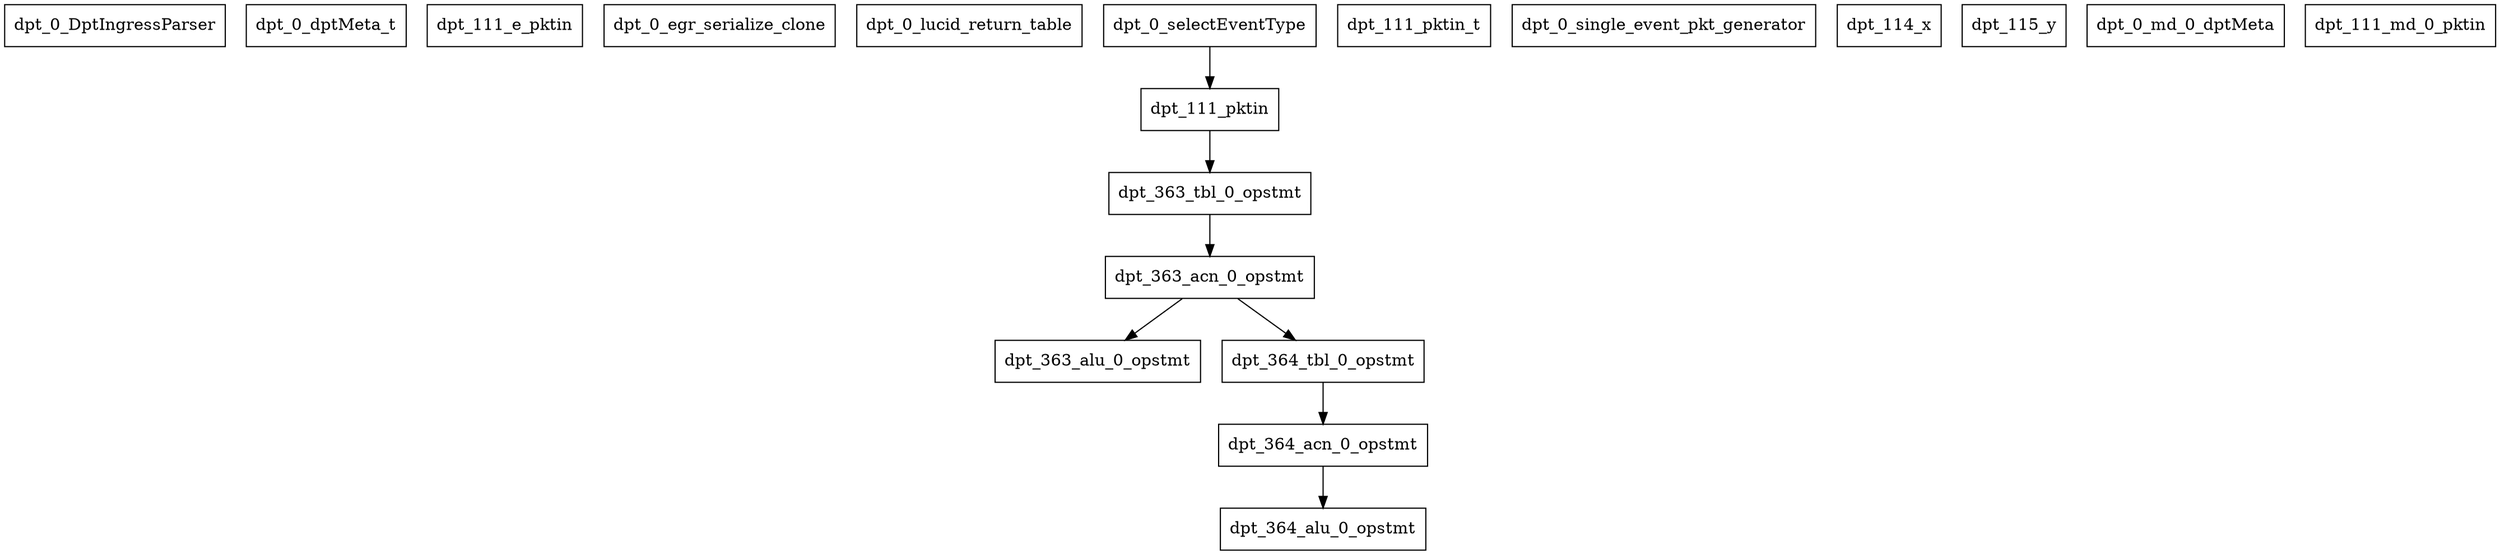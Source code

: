 digraph G {
  dpt_0_DptIngressParser [shape=box, ];
  dpt_0_dptMeta_t [shape=box, ];
  dpt_111_e_pktin [shape=box, ];
  dpt_0_egr_serialize_clone [shape=box, ];
  dpt_0_lucid_return_table [shape=box, ];
  dpt_111_pktin [shape=box, ];
  dpt_111_pktin_t [shape=box, ];
  dpt_0_selectEventType [shape=box, ];
  dpt_0_single_event_pkt_generator [shape=box, ];
  dpt_114_x [shape=box, ];
  dpt_115_y [shape=box, ];
  dpt_363_acn_0_opstmt [shape=box, ];
  dpt_364_acn_0_opstmt [shape=box, ];
  dpt_363_alu_0_opstmt [shape=box, ];
  dpt_364_alu_0_opstmt [shape=box, ];
  dpt_0_md_0_dptMeta [shape=box, ];
  dpt_111_md_0_pktin [shape=box, ];
  dpt_363_tbl_0_opstmt [shape=box, ];
  dpt_364_tbl_0_opstmt [shape=box, ];
  
  
  dpt_111_pktin -> dpt_363_tbl_0_opstmt;
  dpt_0_selectEventType -> dpt_111_pktin;
  dpt_363_acn_0_opstmt -> dpt_363_alu_0_opstmt;
  dpt_363_acn_0_opstmt -> dpt_364_tbl_0_opstmt;
  dpt_364_acn_0_opstmt -> dpt_364_alu_0_opstmt;
  dpt_363_tbl_0_opstmt -> dpt_363_acn_0_opstmt;
  dpt_364_tbl_0_opstmt -> dpt_364_acn_0_opstmt;
  
  }